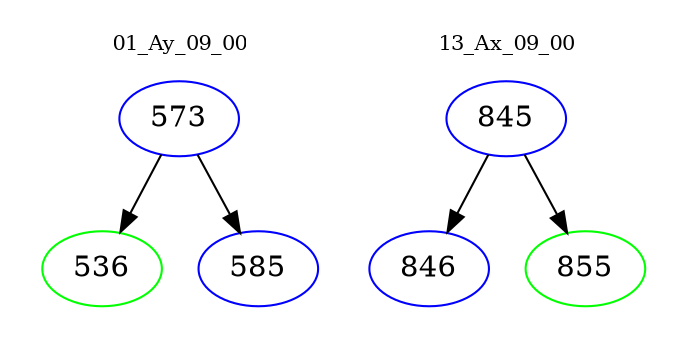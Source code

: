 digraph{
subgraph cluster_0 {
color = white
label = "01_Ay_09_00";
fontsize=10;
T0_573 [label="573", color="blue"]
T0_573 -> T0_536 [color="black"]
T0_536 [label="536", color="green"]
T0_573 -> T0_585 [color="black"]
T0_585 [label="585", color="blue"]
}
subgraph cluster_1 {
color = white
label = "13_Ax_09_00";
fontsize=10;
T1_845 [label="845", color="blue"]
T1_845 -> T1_846 [color="black"]
T1_846 [label="846", color="blue"]
T1_845 -> T1_855 [color="black"]
T1_855 [label="855", color="green"]
}
}
